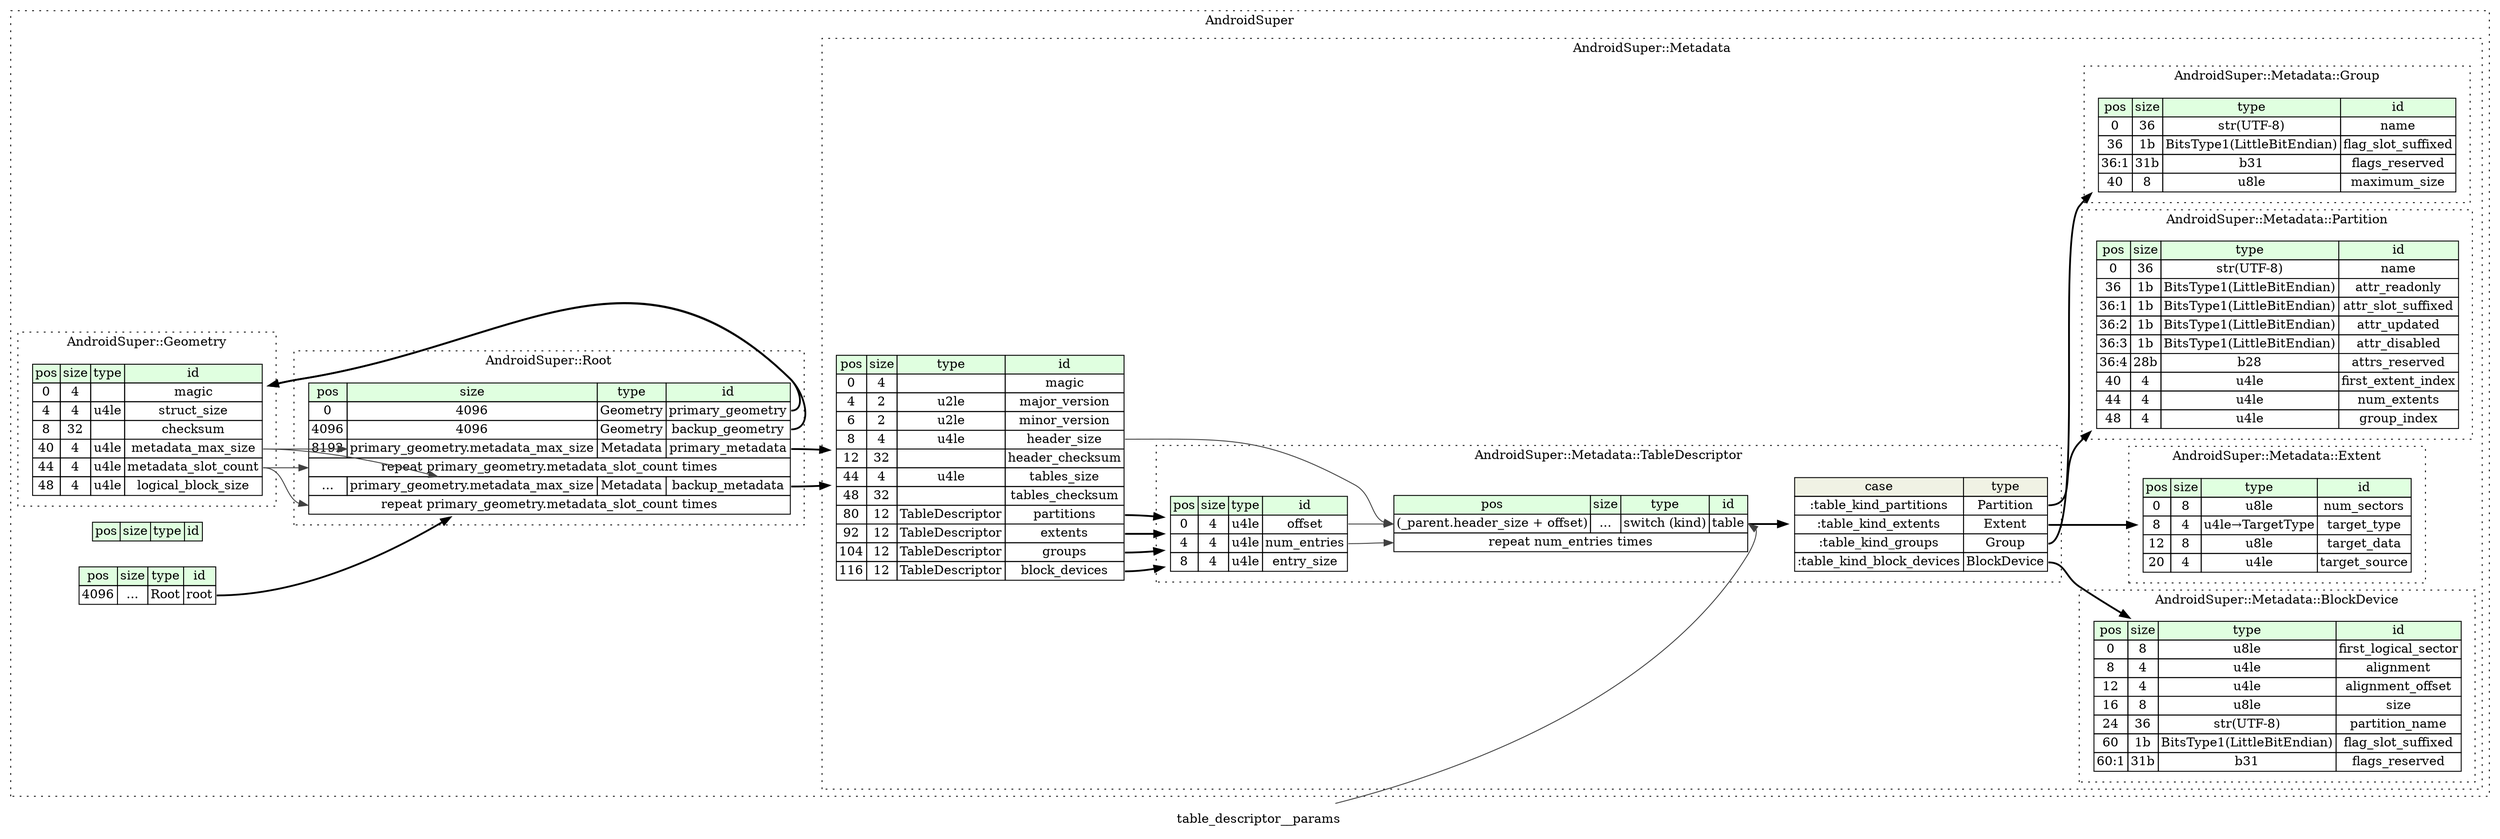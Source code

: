 digraph {
	rankdir=LR;
	node [shape=plaintext];
	subgraph cluster__android_super {
		label="AndroidSuper";
		graph[style=dotted];

		android_super__seq [label=<<TABLE BORDER="0" CELLBORDER="1" CELLSPACING="0">
			<TR><TD BGCOLOR="#E0FFE0">pos</TD><TD BGCOLOR="#E0FFE0">size</TD><TD BGCOLOR="#E0FFE0">type</TD><TD BGCOLOR="#E0FFE0">id</TD></TR>
		</TABLE>>];
		android_super__inst__root [label=<<TABLE BORDER="0" CELLBORDER="1" CELLSPACING="0">
			<TR><TD BGCOLOR="#E0FFE0">pos</TD><TD BGCOLOR="#E0FFE0">size</TD><TD BGCOLOR="#E0FFE0">type</TD><TD BGCOLOR="#E0FFE0">id</TD></TR>
			<TR><TD PORT="root_pos">4096</TD><TD PORT="root_size">...</TD><TD>Root</TD><TD PORT="root_type">root</TD></TR>
		</TABLE>>];
		subgraph cluster__root {
			label="AndroidSuper::Root";
			graph[style=dotted];

			root__seq [label=<<TABLE BORDER="0" CELLBORDER="1" CELLSPACING="0">
				<TR><TD BGCOLOR="#E0FFE0">pos</TD><TD BGCOLOR="#E0FFE0">size</TD><TD BGCOLOR="#E0FFE0">type</TD><TD BGCOLOR="#E0FFE0">id</TD></TR>
				<TR><TD PORT="primary_geometry_pos">0</TD><TD PORT="primary_geometry_size">4096</TD><TD>Geometry</TD><TD PORT="primary_geometry_type">primary_geometry</TD></TR>
				<TR><TD PORT="backup_geometry_pos">4096</TD><TD PORT="backup_geometry_size">4096</TD><TD>Geometry</TD><TD PORT="backup_geometry_type">backup_geometry</TD></TR>
				<TR><TD PORT="primary_metadata_pos">8192</TD><TD PORT="primary_metadata_size">primary_geometry.metadata_max_size</TD><TD>Metadata</TD><TD PORT="primary_metadata_type">primary_metadata</TD></TR>
				<TR><TD COLSPAN="4" PORT="primary_metadata__repeat">repeat primary_geometry.metadata_slot_count times</TD></TR>
				<TR><TD PORT="backup_metadata_pos">...</TD><TD PORT="backup_metadata_size">primary_geometry.metadata_max_size</TD><TD>Metadata</TD><TD PORT="backup_metadata_type">backup_metadata</TD></TR>
				<TR><TD COLSPAN="4" PORT="backup_metadata__repeat">repeat primary_geometry.metadata_slot_count times</TD></TR>
			</TABLE>>];
		}
		subgraph cluster__geometry {
			label="AndroidSuper::Geometry";
			graph[style=dotted];

			geometry__seq [label=<<TABLE BORDER="0" CELLBORDER="1" CELLSPACING="0">
				<TR><TD BGCOLOR="#E0FFE0">pos</TD><TD BGCOLOR="#E0FFE0">size</TD><TD BGCOLOR="#E0FFE0">type</TD><TD BGCOLOR="#E0FFE0">id</TD></TR>
				<TR><TD PORT="magic_pos">0</TD><TD PORT="magic_size">4</TD><TD></TD><TD PORT="magic_type">magic</TD></TR>
				<TR><TD PORT="struct_size_pos">4</TD><TD PORT="struct_size_size">4</TD><TD>u4le</TD><TD PORT="struct_size_type">struct_size</TD></TR>
				<TR><TD PORT="checksum_pos">8</TD><TD PORT="checksum_size">32</TD><TD></TD><TD PORT="checksum_type">checksum</TD></TR>
				<TR><TD PORT="metadata_max_size_pos">40</TD><TD PORT="metadata_max_size_size">4</TD><TD>u4le</TD><TD PORT="metadata_max_size_type">metadata_max_size</TD></TR>
				<TR><TD PORT="metadata_slot_count_pos">44</TD><TD PORT="metadata_slot_count_size">4</TD><TD>u4le</TD><TD PORT="metadata_slot_count_type">metadata_slot_count</TD></TR>
				<TR><TD PORT="logical_block_size_pos">48</TD><TD PORT="logical_block_size_size">4</TD><TD>u4le</TD><TD PORT="logical_block_size_type">logical_block_size</TD></TR>
			</TABLE>>];
		}
		subgraph cluster__metadata {
			label="AndroidSuper::Metadata";
			graph[style=dotted];

			metadata__seq [label=<<TABLE BORDER="0" CELLBORDER="1" CELLSPACING="0">
				<TR><TD BGCOLOR="#E0FFE0">pos</TD><TD BGCOLOR="#E0FFE0">size</TD><TD BGCOLOR="#E0FFE0">type</TD><TD BGCOLOR="#E0FFE0">id</TD></TR>
				<TR><TD PORT="magic_pos">0</TD><TD PORT="magic_size">4</TD><TD></TD><TD PORT="magic_type">magic</TD></TR>
				<TR><TD PORT="major_version_pos">4</TD><TD PORT="major_version_size">2</TD><TD>u2le</TD><TD PORT="major_version_type">major_version</TD></TR>
				<TR><TD PORT="minor_version_pos">6</TD><TD PORT="minor_version_size">2</TD><TD>u2le</TD><TD PORT="minor_version_type">minor_version</TD></TR>
				<TR><TD PORT="header_size_pos">8</TD><TD PORT="header_size_size">4</TD><TD>u4le</TD><TD PORT="header_size_type">header_size</TD></TR>
				<TR><TD PORT="header_checksum_pos">12</TD><TD PORT="header_checksum_size">32</TD><TD></TD><TD PORT="header_checksum_type">header_checksum</TD></TR>
				<TR><TD PORT="tables_size_pos">44</TD><TD PORT="tables_size_size">4</TD><TD>u4le</TD><TD PORT="tables_size_type">tables_size</TD></TR>
				<TR><TD PORT="tables_checksum_pos">48</TD><TD PORT="tables_checksum_size">32</TD><TD></TD><TD PORT="tables_checksum_type">tables_checksum</TD></TR>
				<TR><TD PORT="partitions_pos">80</TD><TD PORT="partitions_size">12</TD><TD>TableDescriptor</TD><TD PORT="partitions_type">partitions</TD></TR>
				<TR><TD PORT="extents_pos">92</TD><TD PORT="extents_size">12</TD><TD>TableDescriptor</TD><TD PORT="extents_type">extents</TD></TR>
				<TR><TD PORT="groups_pos">104</TD><TD PORT="groups_size">12</TD><TD>TableDescriptor</TD><TD PORT="groups_type">groups</TD></TR>
				<TR><TD PORT="block_devices_pos">116</TD><TD PORT="block_devices_size">12</TD><TD>TableDescriptor</TD><TD PORT="block_devices_type">block_devices</TD></TR>
			</TABLE>>];
			subgraph cluster__block_device {
				label="AndroidSuper::Metadata::BlockDevice";
				graph[style=dotted];

				block_device__seq [label=<<TABLE BORDER="0" CELLBORDER="1" CELLSPACING="0">
					<TR><TD BGCOLOR="#E0FFE0">pos</TD><TD BGCOLOR="#E0FFE0">size</TD><TD BGCOLOR="#E0FFE0">type</TD><TD BGCOLOR="#E0FFE0">id</TD></TR>
					<TR><TD PORT="first_logical_sector_pos">0</TD><TD PORT="first_logical_sector_size">8</TD><TD>u8le</TD><TD PORT="first_logical_sector_type">first_logical_sector</TD></TR>
					<TR><TD PORT="alignment_pos">8</TD><TD PORT="alignment_size">4</TD><TD>u4le</TD><TD PORT="alignment_type">alignment</TD></TR>
					<TR><TD PORT="alignment_offset_pos">12</TD><TD PORT="alignment_offset_size">4</TD><TD>u4le</TD><TD PORT="alignment_offset_type">alignment_offset</TD></TR>
					<TR><TD PORT="size_pos">16</TD><TD PORT="size_size">8</TD><TD>u8le</TD><TD PORT="size_type">size</TD></TR>
					<TR><TD PORT="partition_name_pos">24</TD><TD PORT="partition_name_size">36</TD><TD>str(UTF-8)</TD><TD PORT="partition_name_type">partition_name</TD></TR>
					<TR><TD PORT="flag_slot_suffixed_pos">60</TD><TD PORT="flag_slot_suffixed_size">1b</TD><TD>BitsType1(LittleBitEndian)</TD><TD PORT="flag_slot_suffixed_type">flag_slot_suffixed</TD></TR>
					<TR><TD PORT="flags_reserved_pos">60:1</TD><TD PORT="flags_reserved_size">31b</TD><TD>b31</TD><TD PORT="flags_reserved_type">flags_reserved</TD></TR>
				</TABLE>>];
			}
			subgraph cluster__extent {
				label="AndroidSuper::Metadata::Extent";
				graph[style=dotted];

				extent__seq [label=<<TABLE BORDER="0" CELLBORDER="1" CELLSPACING="0">
					<TR><TD BGCOLOR="#E0FFE0">pos</TD><TD BGCOLOR="#E0FFE0">size</TD><TD BGCOLOR="#E0FFE0">type</TD><TD BGCOLOR="#E0FFE0">id</TD></TR>
					<TR><TD PORT="num_sectors_pos">0</TD><TD PORT="num_sectors_size">8</TD><TD>u8le</TD><TD PORT="num_sectors_type">num_sectors</TD></TR>
					<TR><TD PORT="target_type_pos">8</TD><TD PORT="target_type_size">4</TD><TD>u4le→TargetType</TD><TD PORT="target_type_type">target_type</TD></TR>
					<TR><TD PORT="target_data_pos">12</TD><TD PORT="target_data_size">8</TD><TD>u8le</TD><TD PORT="target_data_type">target_data</TD></TR>
					<TR><TD PORT="target_source_pos">20</TD><TD PORT="target_source_size">4</TD><TD>u4le</TD><TD PORT="target_source_type">target_source</TD></TR>
				</TABLE>>];
			}
			subgraph cluster__table_descriptor {
				label="AndroidSuper::Metadata::TableDescriptor";
				graph[style=dotted];

				table_descriptor__seq [label=<<TABLE BORDER="0" CELLBORDER="1" CELLSPACING="0">
					<TR><TD BGCOLOR="#E0FFE0">pos</TD><TD BGCOLOR="#E0FFE0">size</TD><TD BGCOLOR="#E0FFE0">type</TD><TD BGCOLOR="#E0FFE0">id</TD></TR>
					<TR><TD PORT="offset_pos">0</TD><TD PORT="offset_size">4</TD><TD>u4le</TD><TD PORT="offset_type">offset</TD></TR>
					<TR><TD PORT="num_entries_pos">4</TD><TD PORT="num_entries_size">4</TD><TD>u4le</TD><TD PORT="num_entries_type">num_entries</TD></TR>
					<TR><TD PORT="entry_size_pos">8</TD><TD PORT="entry_size_size">4</TD><TD>u4le</TD><TD PORT="entry_size_type">entry_size</TD></TR>
				</TABLE>>];
				table_descriptor__inst__table [label=<<TABLE BORDER="0" CELLBORDER="1" CELLSPACING="0">
					<TR><TD BGCOLOR="#E0FFE0">pos</TD><TD BGCOLOR="#E0FFE0">size</TD><TD BGCOLOR="#E0FFE0">type</TD><TD BGCOLOR="#E0FFE0">id</TD></TR>
					<TR><TD PORT="table_pos">(_parent.header_size + offset)</TD><TD PORT="table_size">...</TD><TD>switch (kind)</TD><TD PORT="table_type">table</TD></TR>
					<TR><TD COLSPAN="4" PORT="table__repeat">repeat num_entries times</TD></TR>
				</TABLE>>];
table_descriptor__inst__table_table_switch [label=<<TABLE BORDER="0" CELLBORDER="1" CELLSPACING="0">
	<TR><TD BGCOLOR="#F0F2E4">case</TD><TD BGCOLOR="#F0F2E4">type</TD></TR>
	<TR><TD>:table_kind_partitions</TD><TD PORT="case0">Partition</TD></TR>
	<TR><TD>:table_kind_extents</TD><TD PORT="case1">Extent</TD></TR>
	<TR><TD>:table_kind_groups</TD><TD PORT="case2">Group</TD></TR>
	<TR><TD>:table_kind_block_devices</TD><TD PORT="case3">BlockDevice</TD></TR>
</TABLE>>];
			}
			subgraph cluster__partition {
				label="AndroidSuper::Metadata::Partition";
				graph[style=dotted];

				partition__seq [label=<<TABLE BORDER="0" CELLBORDER="1" CELLSPACING="0">
					<TR><TD BGCOLOR="#E0FFE0">pos</TD><TD BGCOLOR="#E0FFE0">size</TD><TD BGCOLOR="#E0FFE0">type</TD><TD BGCOLOR="#E0FFE0">id</TD></TR>
					<TR><TD PORT="name_pos">0</TD><TD PORT="name_size">36</TD><TD>str(UTF-8)</TD><TD PORT="name_type">name</TD></TR>
					<TR><TD PORT="attr_readonly_pos">36</TD><TD PORT="attr_readonly_size">1b</TD><TD>BitsType1(LittleBitEndian)</TD><TD PORT="attr_readonly_type">attr_readonly</TD></TR>
					<TR><TD PORT="attr_slot_suffixed_pos">36:1</TD><TD PORT="attr_slot_suffixed_size">1b</TD><TD>BitsType1(LittleBitEndian)</TD><TD PORT="attr_slot_suffixed_type">attr_slot_suffixed</TD></TR>
					<TR><TD PORT="attr_updated_pos">36:2</TD><TD PORT="attr_updated_size">1b</TD><TD>BitsType1(LittleBitEndian)</TD><TD PORT="attr_updated_type">attr_updated</TD></TR>
					<TR><TD PORT="attr_disabled_pos">36:3</TD><TD PORT="attr_disabled_size">1b</TD><TD>BitsType1(LittleBitEndian)</TD><TD PORT="attr_disabled_type">attr_disabled</TD></TR>
					<TR><TD PORT="attrs_reserved_pos">36:4</TD><TD PORT="attrs_reserved_size">28b</TD><TD>b28</TD><TD PORT="attrs_reserved_type">attrs_reserved</TD></TR>
					<TR><TD PORT="first_extent_index_pos">40</TD><TD PORT="first_extent_index_size">4</TD><TD>u4le</TD><TD PORT="first_extent_index_type">first_extent_index</TD></TR>
					<TR><TD PORT="num_extents_pos">44</TD><TD PORT="num_extents_size">4</TD><TD>u4le</TD><TD PORT="num_extents_type">num_extents</TD></TR>
					<TR><TD PORT="group_index_pos">48</TD><TD PORT="group_index_size">4</TD><TD>u4le</TD><TD PORT="group_index_type">group_index</TD></TR>
				</TABLE>>];
			}
			subgraph cluster__group {
				label="AndroidSuper::Metadata::Group";
				graph[style=dotted];

				group__seq [label=<<TABLE BORDER="0" CELLBORDER="1" CELLSPACING="0">
					<TR><TD BGCOLOR="#E0FFE0">pos</TD><TD BGCOLOR="#E0FFE0">size</TD><TD BGCOLOR="#E0FFE0">type</TD><TD BGCOLOR="#E0FFE0">id</TD></TR>
					<TR><TD PORT="name_pos">0</TD><TD PORT="name_size">36</TD><TD>str(UTF-8)</TD><TD PORT="name_type">name</TD></TR>
					<TR><TD PORT="flag_slot_suffixed_pos">36</TD><TD PORT="flag_slot_suffixed_size">1b</TD><TD>BitsType1(LittleBitEndian)</TD><TD PORT="flag_slot_suffixed_type">flag_slot_suffixed</TD></TR>
					<TR><TD PORT="flags_reserved_pos">36:1</TD><TD PORT="flags_reserved_size">31b</TD><TD>b31</TD><TD PORT="flags_reserved_type">flags_reserved</TD></TR>
					<TR><TD PORT="maximum_size_pos">40</TD><TD PORT="maximum_size_size">8</TD><TD>u8le</TD><TD PORT="maximum_size_type">maximum_size</TD></TR>
				</TABLE>>];
			}
		}
	}
	android_super__inst__root:root_type -> root__seq [style=bold];
	root__seq:primary_geometry_type -> geometry__seq [style=bold];
	root__seq:backup_geometry_type -> geometry__seq [style=bold];
	geometry__seq:metadata_max_size_type -> root__seq:primary_metadata_size [color="#404040"];
	root__seq:primary_metadata_type -> metadata__seq [style=bold];
	geometry__seq:metadata_slot_count_type -> root__seq:primary_metadata__repeat [color="#404040"];
	geometry__seq:metadata_max_size_type -> root__seq:backup_metadata_size [color="#404040"];
	root__seq:backup_metadata_type -> metadata__seq [style=bold];
	geometry__seq:metadata_slot_count_type -> root__seq:backup_metadata__repeat [color="#404040"];
	metadata__seq:partitions_type -> table_descriptor__seq [style=bold];
	metadata__seq:extents_type -> table_descriptor__seq [style=bold];
	metadata__seq:groups_type -> table_descriptor__seq [style=bold];
	metadata__seq:block_devices_type -> table_descriptor__seq [style=bold];
	metadata__seq:header_size_type -> table_descriptor__inst__table:table_pos [color="#404040"];
	table_descriptor__seq:offset_type -> table_descriptor__inst__table:table_pos [color="#404040"];
	table_descriptor__inst__table:table_type -> table_descriptor__inst__table_table_switch [style=bold];
	table_descriptor__inst__table_table_switch:case0 -> partition__seq [style=bold];
	table_descriptor__inst__table_table_switch:case1 -> extent__seq [style=bold];
	table_descriptor__inst__table_table_switch:case2 -> group__seq [style=bold];
	table_descriptor__inst__table_table_switch:case3 -> block_device__seq [style=bold];
	table_descriptor__params:kind_type -> table_descriptor__inst__table:table_type [color="#404040"];
	table_descriptor__seq:num_entries_type -> table_descriptor__inst__table:table__repeat [color="#404040"];
}
